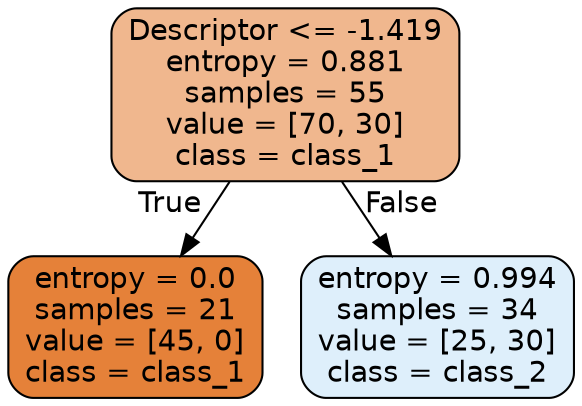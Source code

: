 digraph Tree {
node [shape=box, style="filled, rounded", color="black", fontname="helvetica"] ;
edge [fontname="helvetica"] ;
0 [label="Descriptor <= -1.419\nentropy = 0.881\nsamples = 55\nvalue = [70, 30]\nclass = class_1", fillcolor="#f0b78e"] ;
1 [label="entropy = 0.0\nsamples = 21\nvalue = [45, 0]\nclass = class_1", fillcolor="#e58139"] ;
0 -> 1 [labeldistance=2.5, labelangle=45, headlabel="True"] ;
2 [label="entropy = 0.994\nsamples = 34\nvalue = [25, 30]\nclass = class_2", fillcolor="#deeffb"] ;
0 -> 2 [labeldistance=2.5, labelangle=-45, headlabel="False"] ;
}